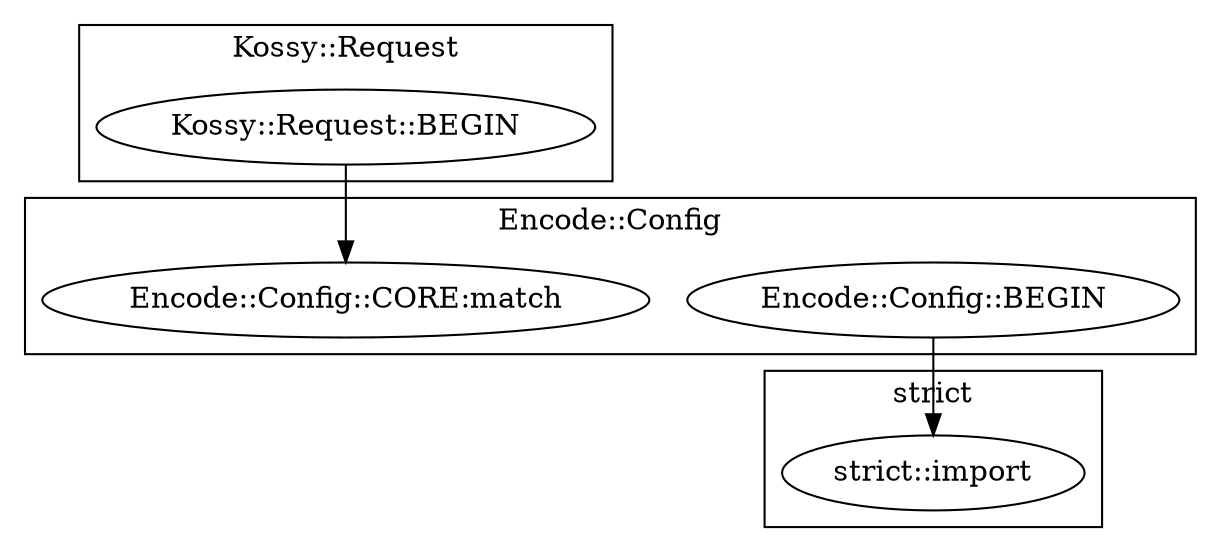 digraph {
graph [overlap=false]
subgraph cluster_strict {
	label="strict";
	"strict::import";
}
subgraph cluster_Kossy_Request {
	label="Kossy::Request";
	"Kossy::Request::BEGIN";
}
subgraph cluster_Encode_Config {
	label="Encode::Config";
	"Encode::Config::BEGIN";
	"Encode::Config::CORE:match";
}
"Kossy::Request::BEGIN" -> "Encode::Config::CORE:match";
"Encode::Config::BEGIN" -> "strict::import";
}
